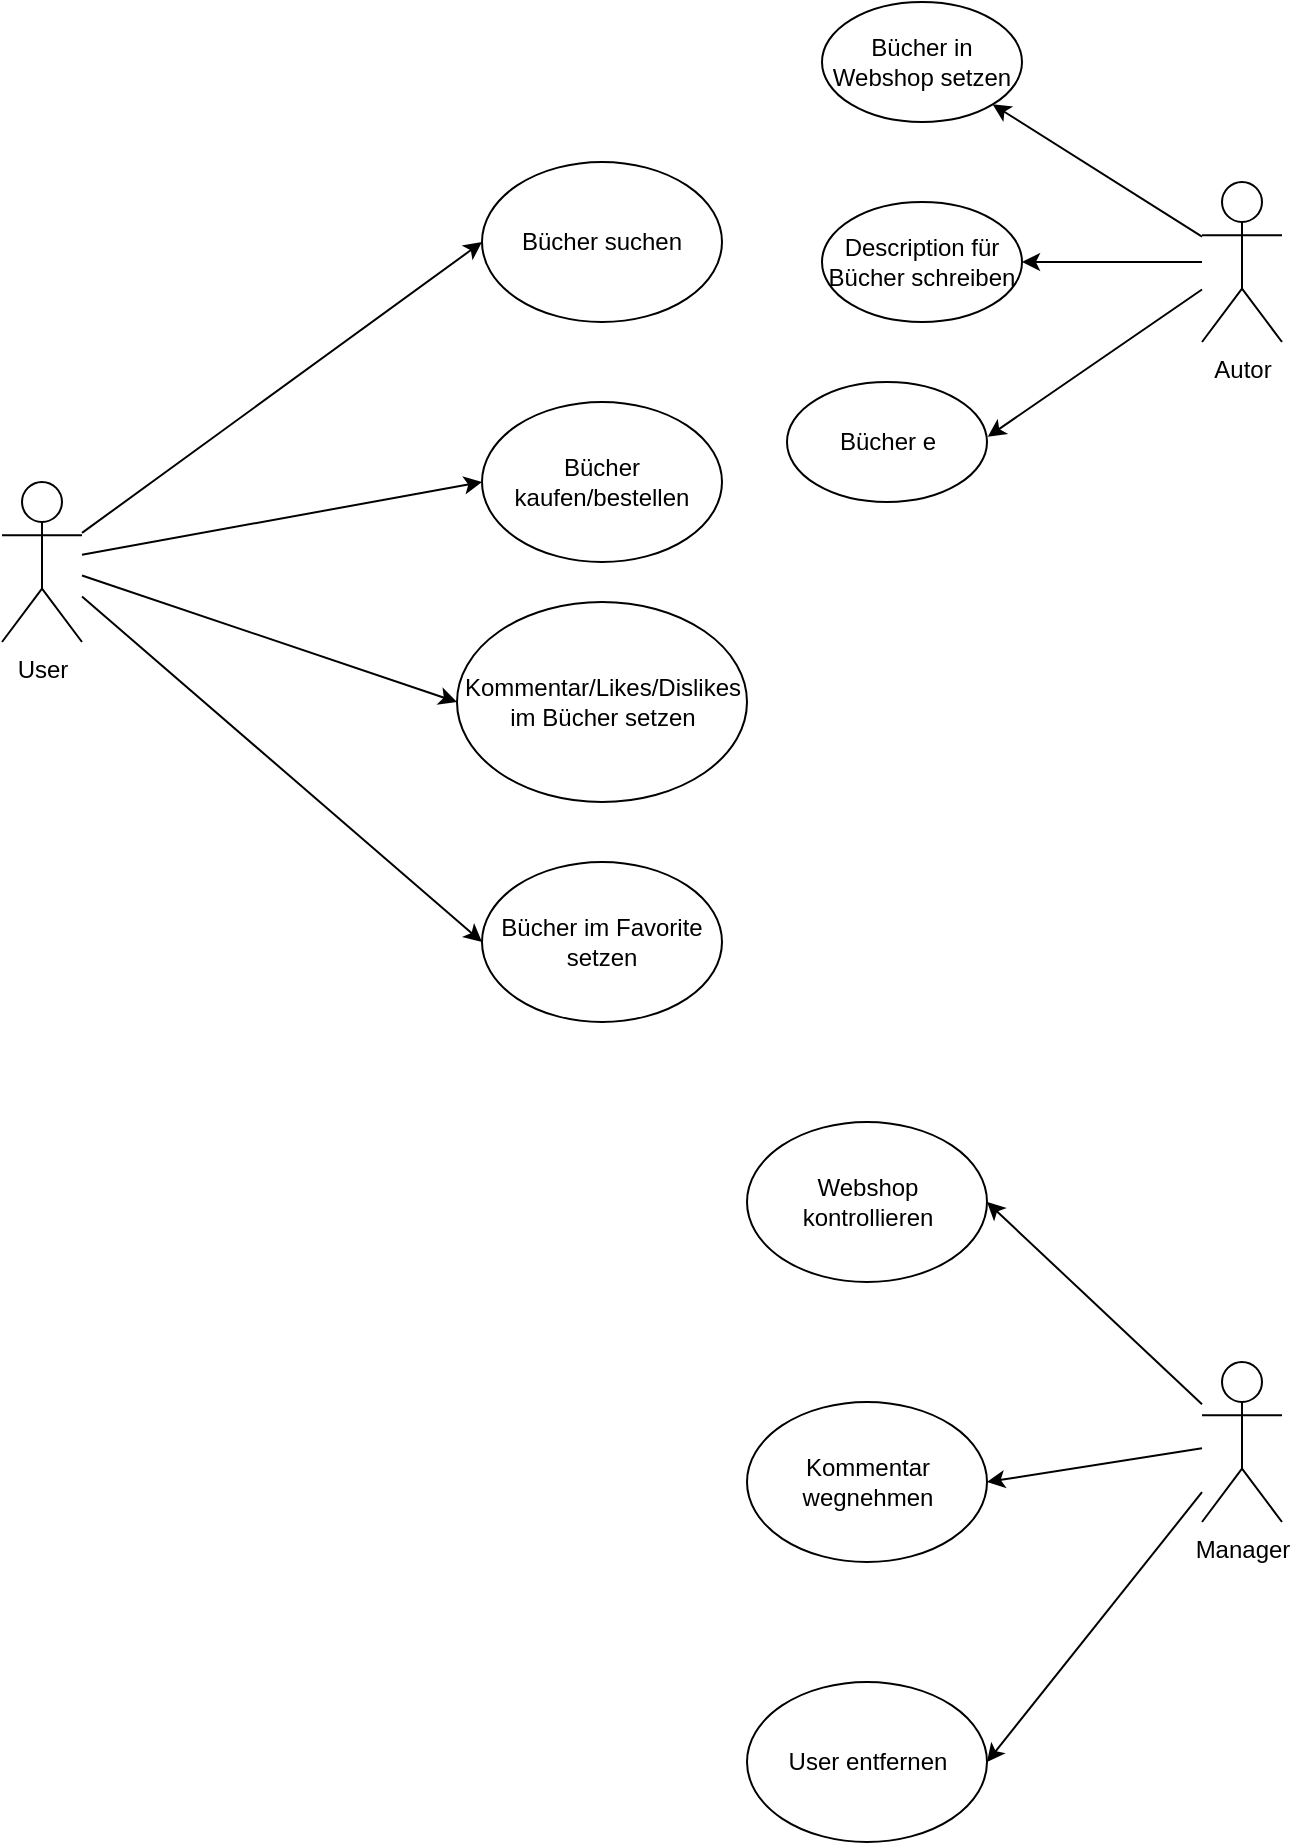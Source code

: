 <mxfile version="19.0.3" type="device"><diagram id="u6xX-B9r3OTPAB9bCHfU" name="Page-1"><mxGraphModel dx="1038" dy="649" grid="1" gridSize="10" guides="1" tooltips="1" connect="1" arrows="1" fold="1" page="1" pageScale="1" pageWidth="850" pageHeight="1100" math="0" shadow="0"><root><mxCell id="0"/><mxCell id="1" parent="0"/><mxCell id="lynvtWvBBkMDMa6YRF_A-7" style="rounded=0;orthogonalLoop=1;jettySize=auto;html=1;entryX=0;entryY=0.5;entryDx=0;entryDy=0;" edge="1" parent="1" source="lynvtWvBBkMDMa6YRF_A-1" target="lynvtWvBBkMDMa6YRF_A-3"><mxGeometry relative="1" as="geometry"/></mxCell><mxCell id="lynvtWvBBkMDMa6YRF_A-8" style="edgeStyle=none;rounded=0;orthogonalLoop=1;jettySize=auto;html=1;entryX=0;entryY=0.5;entryDx=0;entryDy=0;" edge="1" parent="1" source="lynvtWvBBkMDMa6YRF_A-1" target="lynvtWvBBkMDMa6YRF_A-4"><mxGeometry relative="1" as="geometry"/></mxCell><mxCell id="lynvtWvBBkMDMa6YRF_A-9" style="edgeStyle=none;rounded=0;orthogonalLoop=1;jettySize=auto;html=1;entryX=0;entryY=0.5;entryDx=0;entryDy=0;" edge="1" parent="1" source="lynvtWvBBkMDMa6YRF_A-1" target="lynvtWvBBkMDMa6YRF_A-5"><mxGeometry relative="1" as="geometry"/></mxCell><mxCell id="lynvtWvBBkMDMa6YRF_A-10" style="edgeStyle=none;rounded=0;orthogonalLoop=1;jettySize=auto;html=1;entryX=0;entryY=0.5;entryDx=0;entryDy=0;" edge="1" parent="1" source="lynvtWvBBkMDMa6YRF_A-1" target="lynvtWvBBkMDMa6YRF_A-6"><mxGeometry relative="1" as="geometry"/></mxCell><mxCell id="lynvtWvBBkMDMa6YRF_A-1" value="User" style="shape=umlActor;verticalLabelPosition=bottom;verticalAlign=top;html=1;outlineConnect=0;" vertex="1" parent="1"><mxGeometry x="80" y="320" width="40" height="80" as="geometry"/></mxCell><mxCell id="lynvtWvBBkMDMa6YRF_A-3" value="Bücher suchen" style="ellipse;whiteSpace=wrap;html=1;" vertex="1" parent="1"><mxGeometry x="320" y="160" width="120" height="80" as="geometry"/></mxCell><mxCell id="lynvtWvBBkMDMa6YRF_A-4" value="Bücher kaufen/bestellen" style="ellipse;whiteSpace=wrap;html=1;" vertex="1" parent="1"><mxGeometry x="320" y="280" width="120" height="80" as="geometry"/></mxCell><mxCell id="lynvtWvBBkMDMa6YRF_A-5" value="Kommentar/Likes/Dislikes im Bücher setzen" style="ellipse;whiteSpace=wrap;html=1;" vertex="1" parent="1"><mxGeometry x="307.5" y="380" width="145" height="100" as="geometry"/></mxCell><mxCell id="lynvtWvBBkMDMa6YRF_A-6" value="Bücher im Favorite setzen" style="ellipse;whiteSpace=wrap;html=1;" vertex="1" parent="1"><mxGeometry x="320" y="510" width="120" height="80" as="geometry"/></mxCell><mxCell id="lynvtWvBBkMDMa6YRF_A-16" style="edgeStyle=none;rounded=0;orthogonalLoop=1;jettySize=auto;html=1;entryX=1;entryY=1;entryDx=0;entryDy=0;" edge="1" parent="1" source="lynvtWvBBkMDMa6YRF_A-11" target="lynvtWvBBkMDMa6YRF_A-14"><mxGeometry relative="1" as="geometry"/></mxCell><mxCell id="lynvtWvBBkMDMa6YRF_A-18" style="edgeStyle=none;rounded=0;orthogonalLoop=1;jettySize=auto;html=1;entryX=1;entryY=0.5;entryDx=0;entryDy=0;" edge="1" parent="1" source="lynvtWvBBkMDMa6YRF_A-11" target="lynvtWvBBkMDMa6YRF_A-17"><mxGeometry relative="1" as="geometry"/></mxCell><mxCell id="lynvtWvBBkMDMa6YRF_A-20" style="edgeStyle=none;rounded=0;orthogonalLoop=1;jettySize=auto;html=1;" edge="1" parent="1" source="lynvtWvBBkMDMa6YRF_A-11"><mxGeometry relative="1" as="geometry"><mxPoint x="572.877" y="297.397" as="targetPoint"/></mxGeometry></mxCell><mxCell id="lynvtWvBBkMDMa6YRF_A-11" value="Autor" style="shape=umlActor;verticalLabelPosition=bottom;verticalAlign=top;html=1;outlineConnect=0;" vertex="1" parent="1"><mxGeometry x="680" y="170" width="40" height="80" as="geometry"/></mxCell><mxCell id="lynvtWvBBkMDMa6YRF_A-14" value="Bücher in Webshop setzen" style="ellipse;whiteSpace=wrap;html=1;" vertex="1" parent="1"><mxGeometry x="490" y="80" width="100" height="60" as="geometry"/></mxCell><mxCell id="lynvtWvBBkMDMa6YRF_A-24" style="edgeStyle=none;rounded=0;orthogonalLoop=1;jettySize=auto;html=1;entryX=1;entryY=0.5;entryDx=0;entryDy=0;" edge="1" parent="1" source="lynvtWvBBkMDMa6YRF_A-15" target="lynvtWvBBkMDMa6YRF_A-21"><mxGeometry relative="1" as="geometry"/></mxCell><mxCell id="lynvtWvBBkMDMa6YRF_A-25" style="edgeStyle=none;rounded=0;orthogonalLoop=1;jettySize=auto;html=1;entryX=1;entryY=0.5;entryDx=0;entryDy=0;" edge="1" parent="1" source="lynvtWvBBkMDMa6YRF_A-15" target="lynvtWvBBkMDMa6YRF_A-23"><mxGeometry relative="1" as="geometry"/></mxCell><mxCell id="lynvtWvBBkMDMa6YRF_A-26" style="edgeStyle=none;rounded=0;orthogonalLoop=1;jettySize=auto;html=1;entryX=1;entryY=0.5;entryDx=0;entryDy=0;" edge="1" parent="1" source="lynvtWvBBkMDMa6YRF_A-15" target="lynvtWvBBkMDMa6YRF_A-22"><mxGeometry relative="1" as="geometry"/></mxCell><mxCell id="lynvtWvBBkMDMa6YRF_A-15" value="Manager" style="shape=umlActor;verticalLabelPosition=bottom;verticalAlign=top;html=1;outlineConnect=0;" vertex="1" parent="1"><mxGeometry x="680" y="760" width="40" height="80" as="geometry"/></mxCell><mxCell id="lynvtWvBBkMDMa6YRF_A-17" value="Description für Bücher schreiben" style="ellipse;whiteSpace=wrap;html=1;" vertex="1" parent="1"><mxGeometry x="490" y="180" width="100" height="60" as="geometry"/></mxCell><mxCell id="lynvtWvBBkMDMa6YRF_A-21" value="Webshop kontrollieren" style="ellipse;whiteSpace=wrap;html=1;" vertex="1" parent="1"><mxGeometry x="452.5" y="640" width="120" height="80" as="geometry"/></mxCell><mxCell id="lynvtWvBBkMDMa6YRF_A-22" value="User entfernen" style="ellipse;whiteSpace=wrap;html=1;" vertex="1" parent="1"><mxGeometry x="452.5" y="920" width="120" height="80" as="geometry"/></mxCell><mxCell id="lynvtWvBBkMDMa6YRF_A-23" value="Kommentar wegnehmen" style="ellipse;whiteSpace=wrap;html=1;" vertex="1" parent="1"><mxGeometry x="452.5" y="780" width="120" height="80" as="geometry"/></mxCell><mxCell id="lynvtWvBBkMDMa6YRF_A-27" value="Bücher e" style="ellipse;whiteSpace=wrap;html=1;" vertex="1" parent="1"><mxGeometry x="472.5" y="270" width="100" height="60" as="geometry"/></mxCell></root></mxGraphModel></diagram></mxfile>